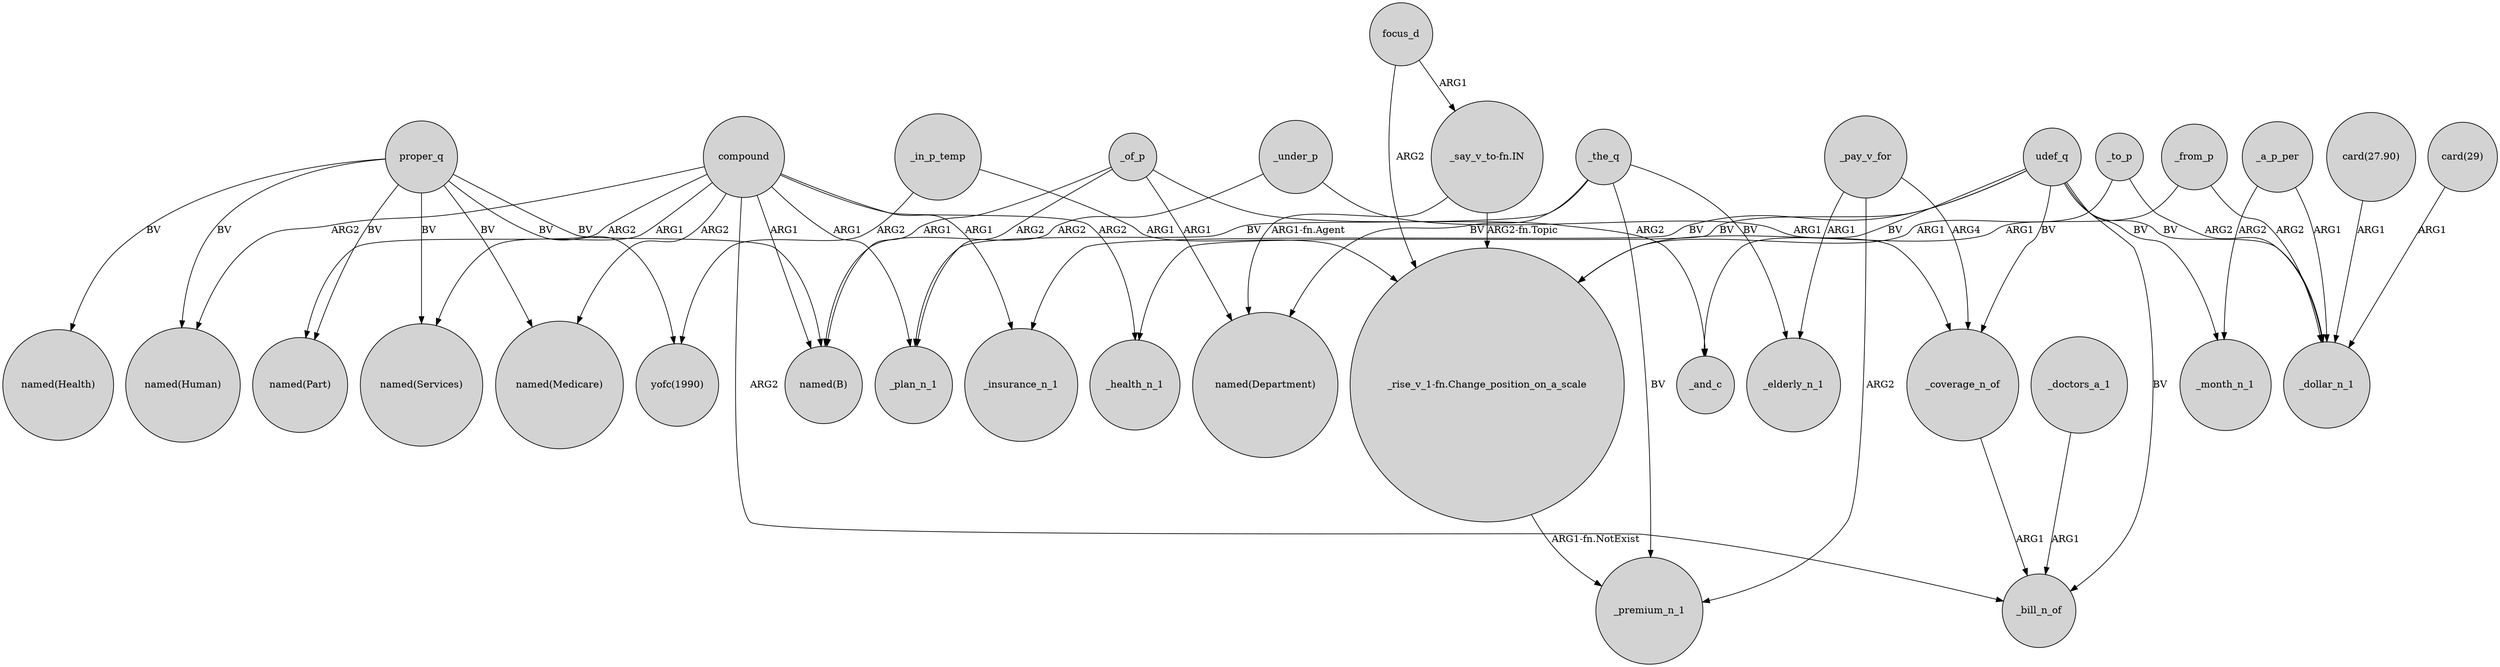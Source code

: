 digraph {
	node [shape=circle style=filled]
	_under_p -> _coverage_n_of [label=ARG1]
	compound -> "named(Human)" [label=ARG2]
	compound -> _insurance_n_1 [label=ARG1]
	_to_p -> _dollar_n_1 [label=ARG2]
	_pay_v_for -> _premium_n_1 [label=ARG2]
	"_rise_v_1-fn.Change_position_on_a_scale" -> _premium_n_1 [label="ARG1-fn.NotExist"]
	_a_p_per -> _month_n_1 [label=ARG2]
	_under_p -> "named(B)" [label=ARG2]
	proper_q -> "named(Medicare)" [label=BV]
	_pay_v_for -> _elderly_n_1 [label=ARG1]
	udef_q -> _insurance_n_1 [label=BV]
	_the_q -> _plan_n_1 [label=BV]
	compound -> "named(Services)" [label=ARG1]
	udef_q -> _coverage_n_of [label=BV]
	_of_p -> _and_c [label=ARG2]
	compound -> _plan_n_1 [label=ARG1]
	udef_q -> _bill_n_of [label=BV]
	proper_q -> "named(Health)" [label=BV]
	proper_q -> "named(B)" [label=BV]
	proper_q -> "named(Services)" [label=BV]
	udef_q -> _month_n_1 [label=BV]
	_in_p_temp -> "yofc(1990)" [label=ARG2]
	proper_q -> "yofc(1990)" [label=BV]
	proper_q -> "named(Human)" [label=BV]
	_coverage_n_of -> _bill_n_of [label=ARG1]
	compound -> "named(Medicare)" [label=ARG2]
	"card(27.90)" -> _dollar_n_1 [label=ARG1]
	_doctors_a_1 -> _bill_n_of [label=ARG1]
	_a_p_per -> _dollar_n_1 [label=ARG1]
	compound -> _health_n_1 [label=ARG2]
	_of_p -> "named(Department)" [label=ARG1]
	udef_q -> _health_n_1 [label=BV]
	"card(29)" -> _dollar_n_1 [label=ARG1]
	_of_p -> "named(B)" [label=ARG1]
	_the_q -> "named(Department)" [label=BV]
	compound -> _bill_n_of [label=ARG2]
	_the_q -> _elderly_n_1 [label=BV]
	compound -> "named(Part)" [label=ARG2]
	compound -> "named(B)" [label=ARG1]
	_from_p -> "_rise_v_1-fn.Change_position_on_a_scale" [label=ARG1]
	proper_q -> "named(Part)" [label=BV]
	_the_q -> _premium_n_1 [label=BV]
	"_say_v_to-fn.IN" -> "_rise_v_1-fn.Change_position_on_a_scale" [label="ARG2-fn.Topic"]
	_from_p -> _dollar_n_1 [label=ARG2]
	_of_p -> _plan_n_1 [label=ARG2]
	_to_p -> "_rise_v_1-fn.Change_position_on_a_scale" [label=ARG1]
	udef_q -> _and_c [label=BV]
	_in_p_temp -> "_rise_v_1-fn.Change_position_on_a_scale" [label=ARG1]
	"_say_v_to-fn.IN" -> "named(Department)" [label="ARG1-fn.Agent"]
	focus_d -> "_rise_v_1-fn.Change_position_on_a_scale" [label=ARG2]
	_pay_v_for -> _coverage_n_of [label=ARG4]
	udef_q -> _dollar_n_1 [label=BV]
	focus_d -> "_say_v_to-fn.IN" [label=ARG1]
}
